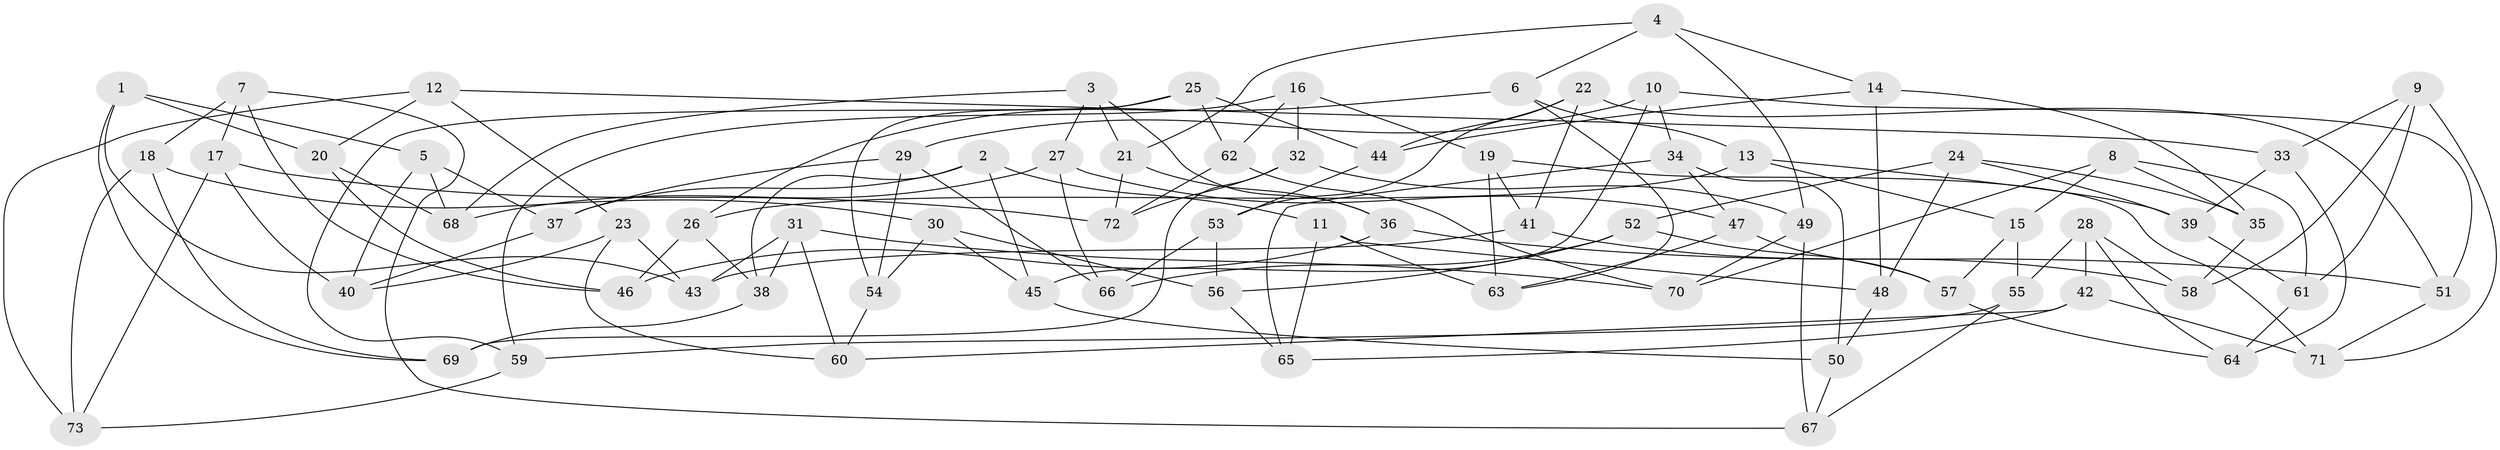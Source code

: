 // Generated by graph-tools (version 1.1) at 2025/26/03/09/25 03:26:55]
// undirected, 73 vertices, 146 edges
graph export_dot {
graph [start="1"]
  node [color=gray90,style=filled];
  1;
  2;
  3;
  4;
  5;
  6;
  7;
  8;
  9;
  10;
  11;
  12;
  13;
  14;
  15;
  16;
  17;
  18;
  19;
  20;
  21;
  22;
  23;
  24;
  25;
  26;
  27;
  28;
  29;
  30;
  31;
  32;
  33;
  34;
  35;
  36;
  37;
  38;
  39;
  40;
  41;
  42;
  43;
  44;
  45;
  46;
  47;
  48;
  49;
  50;
  51;
  52;
  53;
  54;
  55;
  56;
  57;
  58;
  59;
  60;
  61;
  62;
  63;
  64;
  65;
  66;
  67;
  68;
  69;
  70;
  71;
  72;
  73;
  1 -- 20;
  1 -- 69;
  1 -- 5;
  1 -- 43;
  2 -- 38;
  2 -- 45;
  2 -- 11;
  2 -- 37;
  3 -- 27;
  3 -- 21;
  3 -- 68;
  3 -- 36;
  4 -- 14;
  4 -- 21;
  4 -- 49;
  4 -- 6;
  5 -- 40;
  5 -- 68;
  5 -- 37;
  6 -- 63;
  6 -- 13;
  6 -- 26;
  7 -- 46;
  7 -- 17;
  7 -- 18;
  7 -- 67;
  8 -- 61;
  8 -- 35;
  8 -- 70;
  8 -- 15;
  9 -- 58;
  9 -- 61;
  9 -- 33;
  9 -- 71;
  10 -- 29;
  10 -- 34;
  10 -- 45;
  10 -- 51;
  11 -- 65;
  11 -- 48;
  11 -- 63;
  12 -- 73;
  12 -- 33;
  12 -- 23;
  12 -- 20;
  13 -- 39;
  13 -- 26;
  13 -- 15;
  14 -- 44;
  14 -- 48;
  14 -- 35;
  15 -- 55;
  15 -- 57;
  16 -- 59;
  16 -- 62;
  16 -- 32;
  16 -- 19;
  17 -- 72;
  17 -- 40;
  17 -- 73;
  18 -- 69;
  18 -- 30;
  18 -- 73;
  19 -- 71;
  19 -- 41;
  19 -- 63;
  20 -- 68;
  20 -- 46;
  21 -- 36;
  21 -- 72;
  22 -- 41;
  22 -- 44;
  22 -- 51;
  22 -- 53;
  23 -- 43;
  23 -- 40;
  23 -- 60;
  24 -- 48;
  24 -- 52;
  24 -- 39;
  24 -- 35;
  25 -- 62;
  25 -- 44;
  25 -- 54;
  25 -- 59;
  26 -- 38;
  26 -- 46;
  27 -- 68;
  27 -- 47;
  27 -- 66;
  28 -- 55;
  28 -- 64;
  28 -- 42;
  28 -- 58;
  29 -- 66;
  29 -- 37;
  29 -- 54;
  30 -- 56;
  30 -- 54;
  30 -- 45;
  31 -- 43;
  31 -- 60;
  31 -- 38;
  31 -- 70;
  32 -- 69;
  32 -- 72;
  32 -- 49;
  33 -- 39;
  33 -- 64;
  34 -- 65;
  34 -- 50;
  34 -- 47;
  35 -- 58;
  36 -- 46;
  36 -- 51;
  37 -- 40;
  38 -- 69;
  39 -- 61;
  41 -- 43;
  41 -- 58;
  42 -- 65;
  42 -- 71;
  42 -- 60;
  44 -- 53;
  45 -- 50;
  47 -- 63;
  47 -- 57;
  48 -- 50;
  49 -- 70;
  49 -- 67;
  50 -- 67;
  51 -- 71;
  52 -- 56;
  52 -- 57;
  52 -- 66;
  53 -- 56;
  53 -- 66;
  54 -- 60;
  55 -- 67;
  55 -- 59;
  56 -- 65;
  57 -- 64;
  59 -- 73;
  61 -- 64;
  62 -- 72;
  62 -- 70;
}
